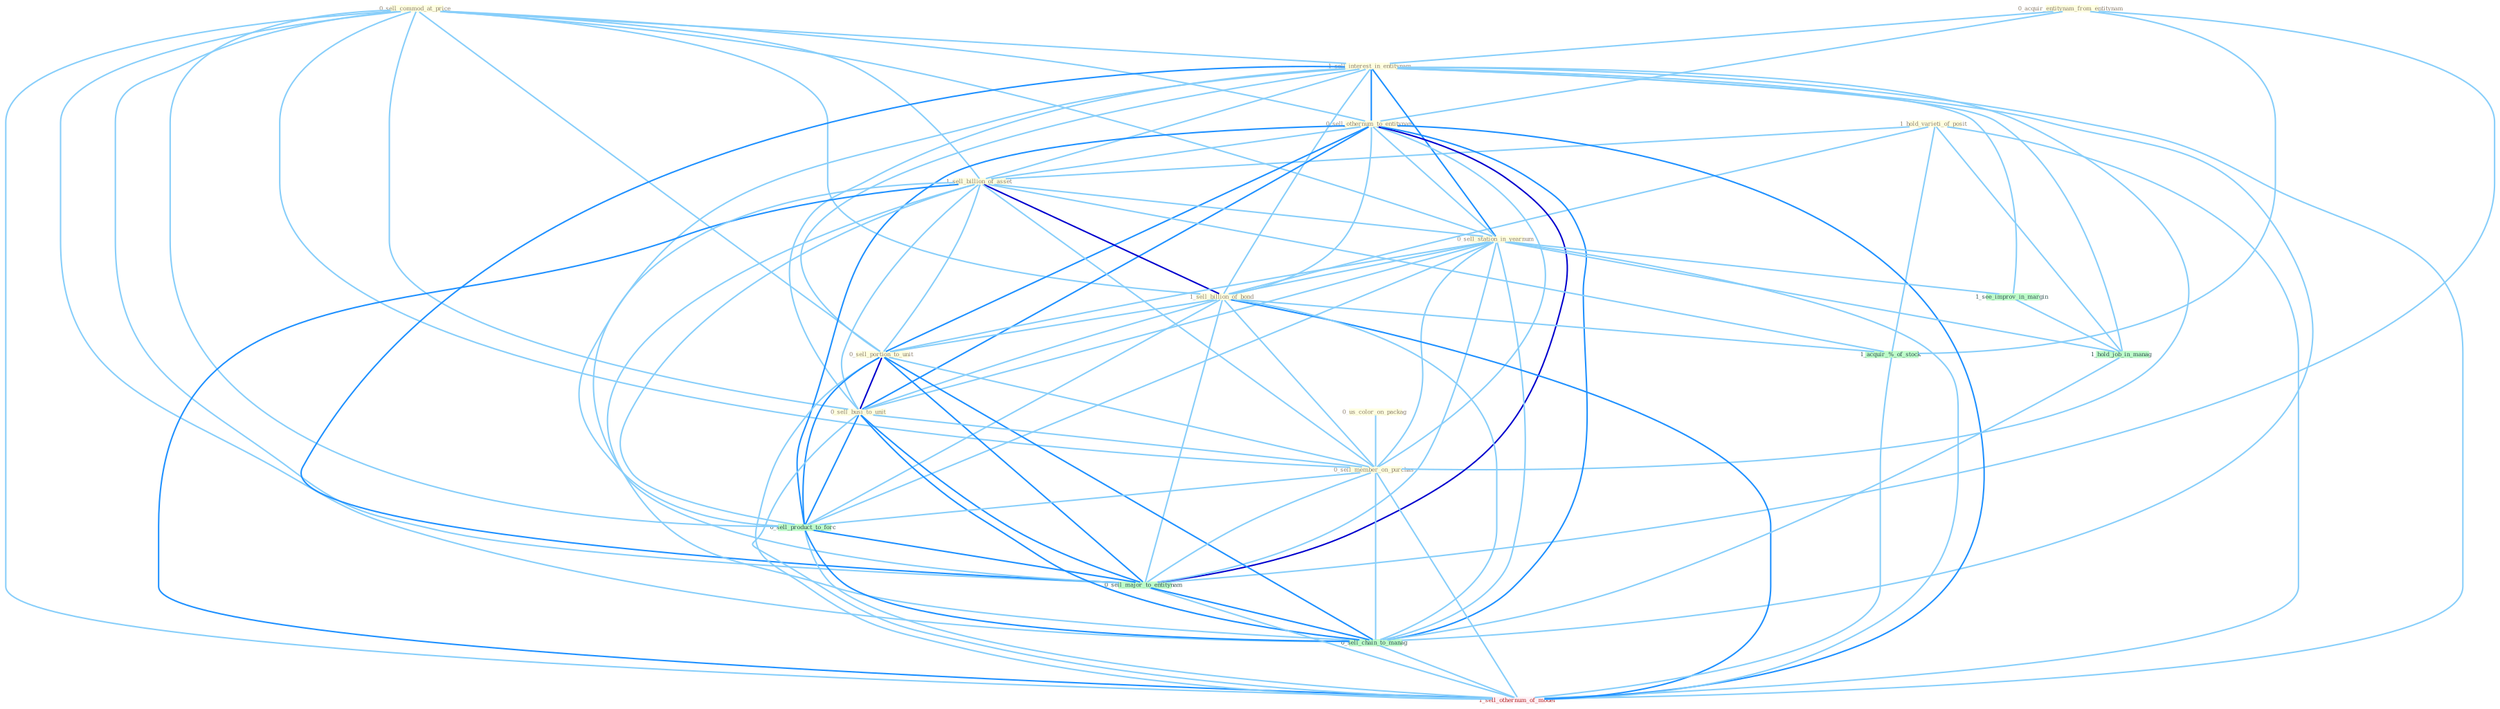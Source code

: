 Graph G{ 
    node
    [shape=polygon,style=filled,width=.5,height=.06,color="#BDFCC9",fixedsize=true,fontsize=4,
    fontcolor="#2f4f4f"];
    {node
    [color="#ffffe0", fontcolor="#8b7d6b"] "0_sell_commod_at_price " "0_acquir_entitynam_from_entitynam " "1_hold_varieti_of_posit " "1_sell_interest_in_entitynam " "0_sell_othernum_to_entitynam " "1_sell_billion_of_asset " "0_sell_station_in_yearnum " "1_sell_billion_of_bond " "0_sell_portion_to_unit " "0_us_color_on_packag " "0_sell_busi_to_unit " "0_sell_member_on_purchas "}
{node [color="#fff0f5", fontcolor="#b22222"] "1_sell_othernum_of_model "}
edge [color="#B0E2FF"];

	"0_sell_commod_at_price " -- "1_sell_interest_in_entitynam " [w="1", color="#87cefa" ];
	"0_sell_commod_at_price " -- "0_sell_othernum_to_entitynam " [w="1", color="#87cefa" ];
	"0_sell_commod_at_price " -- "1_sell_billion_of_asset " [w="1", color="#87cefa" ];
	"0_sell_commod_at_price " -- "0_sell_station_in_yearnum " [w="1", color="#87cefa" ];
	"0_sell_commod_at_price " -- "1_sell_billion_of_bond " [w="1", color="#87cefa" ];
	"0_sell_commod_at_price " -- "0_sell_portion_to_unit " [w="1", color="#87cefa" ];
	"0_sell_commod_at_price " -- "0_sell_busi_to_unit " [w="1", color="#87cefa" ];
	"0_sell_commod_at_price " -- "0_sell_member_on_purchas " [w="1", color="#87cefa" ];
	"0_sell_commod_at_price " -- "0_sell_product_to_forc " [w="1", color="#87cefa" ];
	"0_sell_commod_at_price " -- "0_sell_major_to_entitynam " [w="1", color="#87cefa" ];
	"0_sell_commod_at_price " -- "0_sell_chain_to_manag " [w="1", color="#87cefa" ];
	"0_sell_commod_at_price " -- "1_sell_othernum_of_model " [w="1", color="#87cefa" ];
	"0_acquir_entitynam_from_entitynam " -- "1_sell_interest_in_entitynam " [w="1", color="#87cefa" ];
	"0_acquir_entitynam_from_entitynam " -- "0_sell_othernum_to_entitynam " [w="1", color="#87cefa" ];
	"0_acquir_entitynam_from_entitynam " -- "1_acquir_%_of_stock " [w="1", color="#87cefa" ];
	"0_acquir_entitynam_from_entitynam " -- "0_sell_major_to_entitynam " [w="1", color="#87cefa" ];
	"1_hold_varieti_of_posit " -- "1_sell_billion_of_asset " [w="1", color="#87cefa" ];
	"1_hold_varieti_of_posit " -- "1_sell_billion_of_bond " [w="1", color="#87cefa" ];
	"1_hold_varieti_of_posit " -- "1_acquir_%_of_stock " [w="1", color="#87cefa" ];
	"1_hold_varieti_of_posit " -- "1_hold_job_in_manag " [w="1", color="#87cefa" ];
	"1_hold_varieti_of_posit " -- "1_sell_othernum_of_model " [w="1", color="#87cefa" ];
	"1_sell_interest_in_entitynam " -- "0_sell_othernum_to_entitynam " [w="2", color="#1e90ff" , len=0.8];
	"1_sell_interest_in_entitynam " -- "1_sell_billion_of_asset " [w="1", color="#87cefa" ];
	"1_sell_interest_in_entitynam " -- "0_sell_station_in_yearnum " [w="2", color="#1e90ff" , len=0.8];
	"1_sell_interest_in_entitynam " -- "1_sell_billion_of_bond " [w="1", color="#87cefa" ];
	"1_sell_interest_in_entitynam " -- "0_sell_portion_to_unit " [w="1", color="#87cefa" ];
	"1_sell_interest_in_entitynam " -- "0_sell_busi_to_unit " [w="1", color="#87cefa" ];
	"1_sell_interest_in_entitynam " -- "0_sell_member_on_purchas " [w="1", color="#87cefa" ];
	"1_sell_interest_in_entitynam " -- "1_see_improv_in_margin " [w="1", color="#87cefa" ];
	"1_sell_interest_in_entitynam " -- "1_hold_job_in_manag " [w="1", color="#87cefa" ];
	"1_sell_interest_in_entitynam " -- "0_sell_product_to_forc " [w="1", color="#87cefa" ];
	"1_sell_interest_in_entitynam " -- "0_sell_major_to_entitynam " [w="2", color="#1e90ff" , len=0.8];
	"1_sell_interest_in_entitynam " -- "0_sell_chain_to_manag " [w="1", color="#87cefa" ];
	"1_sell_interest_in_entitynam " -- "1_sell_othernum_of_model " [w="1", color="#87cefa" ];
	"0_sell_othernum_to_entitynam " -- "1_sell_billion_of_asset " [w="1", color="#87cefa" ];
	"0_sell_othernum_to_entitynam " -- "0_sell_station_in_yearnum " [w="1", color="#87cefa" ];
	"0_sell_othernum_to_entitynam " -- "1_sell_billion_of_bond " [w="1", color="#87cefa" ];
	"0_sell_othernum_to_entitynam " -- "0_sell_portion_to_unit " [w="2", color="#1e90ff" , len=0.8];
	"0_sell_othernum_to_entitynam " -- "0_sell_busi_to_unit " [w="2", color="#1e90ff" , len=0.8];
	"0_sell_othernum_to_entitynam " -- "0_sell_member_on_purchas " [w="1", color="#87cefa" ];
	"0_sell_othernum_to_entitynam " -- "0_sell_product_to_forc " [w="2", color="#1e90ff" , len=0.8];
	"0_sell_othernum_to_entitynam " -- "0_sell_major_to_entitynam " [w="3", color="#0000cd" , len=0.6];
	"0_sell_othernum_to_entitynam " -- "0_sell_chain_to_manag " [w="2", color="#1e90ff" , len=0.8];
	"0_sell_othernum_to_entitynam " -- "1_sell_othernum_of_model " [w="2", color="#1e90ff" , len=0.8];
	"1_sell_billion_of_asset " -- "0_sell_station_in_yearnum " [w="1", color="#87cefa" ];
	"1_sell_billion_of_asset " -- "1_sell_billion_of_bond " [w="3", color="#0000cd" , len=0.6];
	"1_sell_billion_of_asset " -- "0_sell_portion_to_unit " [w="1", color="#87cefa" ];
	"1_sell_billion_of_asset " -- "0_sell_busi_to_unit " [w="1", color="#87cefa" ];
	"1_sell_billion_of_asset " -- "0_sell_member_on_purchas " [w="1", color="#87cefa" ];
	"1_sell_billion_of_asset " -- "1_acquir_%_of_stock " [w="1", color="#87cefa" ];
	"1_sell_billion_of_asset " -- "0_sell_product_to_forc " [w="1", color="#87cefa" ];
	"1_sell_billion_of_asset " -- "0_sell_major_to_entitynam " [w="1", color="#87cefa" ];
	"1_sell_billion_of_asset " -- "0_sell_chain_to_manag " [w="1", color="#87cefa" ];
	"1_sell_billion_of_asset " -- "1_sell_othernum_of_model " [w="2", color="#1e90ff" , len=0.8];
	"0_sell_station_in_yearnum " -- "1_sell_billion_of_bond " [w="1", color="#87cefa" ];
	"0_sell_station_in_yearnum " -- "0_sell_portion_to_unit " [w="1", color="#87cefa" ];
	"0_sell_station_in_yearnum " -- "0_sell_busi_to_unit " [w="1", color="#87cefa" ];
	"0_sell_station_in_yearnum " -- "0_sell_member_on_purchas " [w="1", color="#87cefa" ];
	"0_sell_station_in_yearnum " -- "1_see_improv_in_margin " [w="1", color="#87cefa" ];
	"0_sell_station_in_yearnum " -- "1_hold_job_in_manag " [w="1", color="#87cefa" ];
	"0_sell_station_in_yearnum " -- "0_sell_product_to_forc " [w="1", color="#87cefa" ];
	"0_sell_station_in_yearnum " -- "0_sell_major_to_entitynam " [w="1", color="#87cefa" ];
	"0_sell_station_in_yearnum " -- "0_sell_chain_to_manag " [w="1", color="#87cefa" ];
	"0_sell_station_in_yearnum " -- "1_sell_othernum_of_model " [w="1", color="#87cefa" ];
	"1_sell_billion_of_bond " -- "0_sell_portion_to_unit " [w="1", color="#87cefa" ];
	"1_sell_billion_of_bond " -- "0_sell_busi_to_unit " [w="1", color="#87cefa" ];
	"1_sell_billion_of_bond " -- "0_sell_member_on_purchas " [w="1", color="#87cefa" ];
	"1_sell_billion_of_bond " -- "1_acquir_%_of_stock " [w="1", color="#87cefa" ];
	"1_sell_billion_of_bond " -- "0_sell_product_to_forc " [w="1", color="#87cefa" ];
	"1_sell_billion_of_bond " -- "0_sell_major_to_entitynam " [w="1", color="#87cefa" ];
	"1_sell_billion_of_bond " -- "0_sell_chain_to_manag " [w="1", color="#87cefa" ];
	"1_sell_billion_of_bond " -- "1_sell_othernum_of_model " [w="2", color="#1e90ff" , len=0.8];
	"0_sell_portion_to_unit " -- "0_sell_busi_to_unit " [w="3", color="#0000cd" , len=0.6];
	"0_sell_portion_to_unit " -- "0_sell_member_on_purchas " [w="1", color="#87cefa" ];
	"0_sell_portion_to_unit " -- "0_sell_product_to_forc " [w="2", color="#1e90ff" , len=0.8];
	"0_sell_portion_to_unit " -- "0_sell_major_to_entitynam " [w="2", color="#1e90ff" , len=0.8];
	"0_sell_portion_to_unit " -- "0_sell_chain_to_manag " [w="2", color="#1e90ff" , len=0.8];
	"0_sell_portion_to_unit " -- "1_sell_othernum_of_model " [w="1", color="#87cefa" ];
	"0_us_color_on_packag " -- "0_sell_member_on_purchas " [w="1", color="#87cefa" ];
	"0_sell_busi_to_unit " -- "0_sell_member_on_purchas " [w="1", color="#87cefa" ];
	"0_sell_busi_to_unit " -- "0_sell_product_to_forc " [w="2", color="#1e90ff" , len=0.8];
	"0_sell_busi_to_unit " -- "0_sell_major_to_entitynam " [w="2", color="#1e90ff" , len=0.8];
	"0_sell_busi_to_unit " -- "0_sell_chain_to_manag " [w="2", color="#1e90ff" , len=0.8];
	"0_sell_busi_to_unit " -- "1_sell_othernum_of_model " [w="1", color="#87cefa" ];
	"0_sell_member_on_purchas " -- "0_sell_product_to_forc " [w="1", color="#87cefa" ];
	"0_sell_member_on_purchas " -- "0_sell_major_to_entitynam " [w="1", color="#87cefa" ];
	"0_sell_member_on_purchas " -- "0_sell_chain_to_manag " [w="1", color="#87cefa" ];
	"0_sell_member_on_purchas " -- "1_sell_othernum_of_model " [w="1", color="#87cefa" ];
	"1_see_improv_in_margin " -- "1_hold_job_in_manag " [w="1", color="#87cefa" ];
	"1_acquir_%_of_stock " -- "1_sell_othernum_of_model " [w="1", color="#87cefa" ];
	"1_hold_job_in_manag " -- "0_sell_chain_to_manag " [w="1", color="#87cefa" ];
	"0_sell_product_to_forc " -- "0_sell_major_to_entitynam " [w="2", color="#1e90ff" , len=0.8];
	"0_sell_product_to_forc " -- "0_sell_chain_to_manag " [w="2", color="#1e90ff" , len=0.8];
	"0_sell_product_to_forc " -- "1_sell_othernum_of_model " [w="1", color="#87cefa" ];
	"0_sell_major_to_entitynam " -- "0_sell_chain_to_manag " [w="2", color="#1e90ff" , len=0.8];
	"0_sell_major_to_entitynam " -- "1_sell_othernum_of_model " [w="1", color="#87cefa" ];
	"0_sell_chain_to_manag " -- "1_sell_othernum_of_model " [w="1", color="#87cefa" ];
}